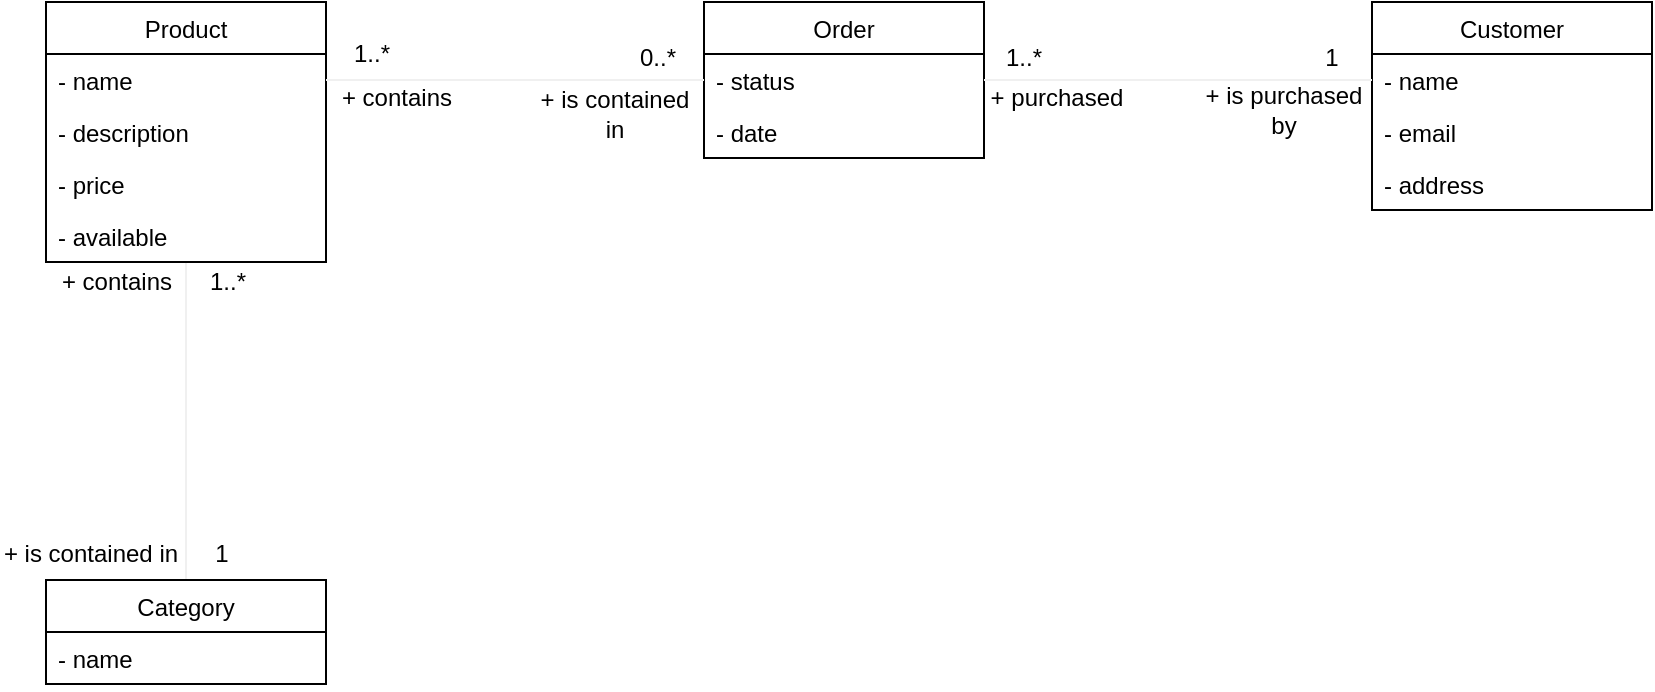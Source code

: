<mxfile version="13.6.2" type="device"><diagram id="KtVdmhIiMu2sDmbH0jQD" name="Page-1"><mxGraphModel dx="1038" dy="607" grid="0" gridSize="10" guides="1" tooltips="1" connect="1" arrows="1" fold="1" page="1" pageScale="1" pageWidth="2336" pageHeight="1654" math="0" shadow="0"><root><mxCell id="0"/><mxCell id="1" parent="0"/><mxCell id="VvgNpe2eEIsq6j9a3rSV-72" style="edgeStyle=none;rounded=0;orthogonalLoop=1;jettySize=auto;html=1;startArrow=none;startFill=0;endArrow=none;endFill=0;strokeColor=#f0f0f0;" parent="1" source="VvgNpe2eEIsq6j9a3rSV-8" target="VvgNpe2eEIsq6j9a3rSV-16" edge="1"><mxGeometry relative="1" as="geometry"/></mxCell><mxCell id="VvgNpe2eEIsq6j9a3rSV-8" value="Product" style="swimlane;fontStyle=0;childLayout=stackLayout;horizontal=1;startSize=26;fillColor=none;horizontalStack=0;resizeParent=1;resizeParentMax=0;resizeLast=0;collapsible=1;marginBottom=0;" parent="1" vertex="1"><mxGeometry x="106" y="165" width="140" height="130" as="geometry"><mxRectangle x="106" y="165" width="69" height="26" as="alternateBounds"/></mxGeometry></mxCell><mxCell id="VvgNpe2eEIsq6j9a3rSV-9" value="- name" style="text;strokeColor=none;fillColor=none;align=left;verticalAlign=top;spacingLeft=4;spacingRight=4;overflow=hidden;rotatable=0;points=[[0,0.5],[1,0.5]];portConstraint=eastwest;" parent="VvgNpe2eEIsq6j9a3rSV-8" vertex="1"><mxGeometry y="26" width="140" height="26" as="geometry"/></mxCell><mxCell id="VvgNpe2eEIsq6j9a3rSV-10" value="- description" style="text;strokeColor=none;fillColor=none;align=left;verticalAlign=top;spacingLeft=4;spacingRight=4;overflow=hidden;rotatable=0;points=[[0,0.5],[1,0.5]];portConstraint=eastwest;" parent="VvgNpe2eEIsq6j9a3rSV-8" vertex="1"><mxGeometry y="52" width="140" height="26" as="geometry"/></mxCell><mxCell id="VvgNpe2eEIsq6j9a3rSV-11" value="- price" style="text;strokeColor=none;fillColor=none;align=left;verticalAlign=top;spacingLeft=4;spacingRight=4;overflow=hidden;rotatable=0;points=[[0,0.5],[1,0.5]];portConstraint=eastwest;" parent="VvgNpe2eEIsq6j9a3rSV-8" vertex="1"><mxGeometry y="78" width="140" height="26" as="geometry"/></mxCell><mxCell id="2zAlVr2A2duDHsLGMkoL-2" value="- available" style="text;strokeColor=none;fillColor=none;align=left;verticalAlign=top;spacingLeft=4;spacingRight=4;overflow=hidden;rotatable=0;points=[[0,0.5],[1,0.5]];portConstraint=eastwest;" parent="VvgNpe2eEIsq6j9a3rSV-8" vertex="1"><mxGeometry y="104" width="140" height="26" as="geometry"/></mxCell><mxCell id="VvgNpe2eEIsq6j9a3rSV-20" value="Order" style="swimlane;fontStyle=0;childLayout=stackLayout;horizontal=1;startSize=26;fillColor=none;horizontalStack=0;resizeParent=1;resizeParentMax=0;resizeLast=0;collapsible=1;marginBottom=0;" parent="1" vertex="1"><mxGeometry x="435" y="165" width="140" height="78" as="geometry"/></mxCell><mxCell id="VvgNpe2eEIsq6j9a3rSV-21" value="- status" style="text;strokeColor=none;fillColor=none;align=left;verticalAlign=top;spacingLeft=4;spacingRight=4;overflow=hidden;rotatable=0;points=[[0,0.5],[1,0.5]];portConstraint=eastwest;" parent="VvgNpe2eEIsq6j9a3rSV-20" vertex="1"><mxGeometry y="26" width="140" height="26" as="geometry"/></mxCell><mxCell id="VvgNpe2eEIsq6j9a3rSV-77" value="- date" style="text;strokeColor=none;fillColor=none;align=left;verticalAlign=top;spacingLeft=4;spacingRight=4;overflow=hidden;rotatable=0;points=[[0,0.5],[1,0.5]];portConstraint=eastwest;" parent="VvgNpe2eEIsq6j9a3rSV-20" vertex="1"><mxGeometry y="52" width="140" height="26" as="geometry"/></mxCell><mxCell id="VvgNpe2eEIsq6j9a3rSV-28" value="Customer" style="swimlane;fontStyle=0;childLayout=stackLayout;horizontal=1;startSize=26;fillColor=none;horizontalStack=0;resizeParent=1;resizeParentMax=0;resizeLast=0;collapsible=1;marginBottom=0;" parent="1" vertex="1"><mxGeometry x="769" y="165" width="140" height="104" as="geometry"/></mxCell><mxCell id="VvgNpe2eEIsq6j9a3rSV-29" value="- name" style="text;strokeColor=none;fillColor=none;align=left;verticalAlign=top;spacingLeft=4;spacingRight=4;overflow=hidden;rotatable=0;points=[[0,0.5],[1,0.5]];portConstraint=eastwest;" parent="VvgNpe2eEIsq6j9a3rSV-28" vertex="1"><mxGeometry y="26" width="140" height="26" as="geometry"/></mxCell><mxCell id="VvgNpe2eEIsq6j9a3rSV-30" value="- email" style="text;strokeColor=none;fillColor=none;align=left;verticalAlign=top;spacingLeft=4;spacingRight=4;overflow=hidden;rotatable=0;points=[[0,0.5],[1,0.5]];portConstraint=eastwest;" parent="VvgNpe2eEIsq6j9a3rSV-28" vertex="1"><mxGeometry y="52" width="140" height="26" as="geometry"/></mxCell><mxCell id="VvgNpe2eEIsq6j9a3rSV-31" value="- address" style="text;strokeColor=none;fillColor=none;align=left;verticalAlign=top;spacingLeft=4;spacingRight=4;overflow=hidden;rotatable=0;points=[[0,0.5],[1,0.5]];portConstraint=eastwest;" parent="VvgNpe2eEIsq6j9a3rSV-28" vertex="1"><mxGeometry y="78" width="140" height="26" as="geometry"/></mxCell><mxCell id="VvgNpe2eEIsq6j9a3rSV-46" value="1..*" style="text;html=1;strokeColor=none;fillColor=none;align=center;verticalAlign=middle;whiteSpace=wrap;rounded=0;" parent="1" vertex="1"><mxGeometry x="177" y="295" width="40" height="20" as="geometry"/></mxCell><mxCell id="VvgNpe2eEIsq6j9a3rSV-47" value="1" style="text;html=1;strokeColor=none;fillColor=none;align=center;verticalAlign=middle;whiteSpace=wrap;rounded=0;" parent="1" vertex="1"><mxGeometry x="174" y="431" width="40" height="20" as="geometry"/></mxCell><mxCell id="VvgNpe2eEIsq6j9a3rSV-57" style="edgeStyle=none;rounded=0;orthogonalLoop=1;jettySize=auto;html=1;exitX=1;exitY=0.5;exitDx=0;exitDy=0;endArrow=none;endFill=0;strokeColor=#f0f0f0;" parent="1" source="VvgNpe2eEIsq6j9a3rSV-9" target="VvgNpe2eEIsq6j9a3rSV-21" edge="1"><mxGeometry relative="1" as="geometry"/></mxCell><mxCell id="VvgNpe2eEIsq6j9a3rSV-59" style="edgeStyle=none;rounded=0;orthogonalLoop=1;jettySize=auto;html=1;exitX=1;exitY=0.5;exitDx=0;exitDy=0;entryX=0;entryY=0.5;entryDx=0;entryDy=0;endArrow=none;endFill=0;strokeColor=#f0f0f0;" parent="1" source="VvgNpe2eEIsq6j9a3rSV-21" target="VvgNpe2eEIsq6j9a3rSV-29" edge="1"><mxGeometry relative="1" as="geometry"/></mxCell><mxCell id="VvgNpe2eEIsq6j9a3rSV-61" value="1..*" style="text;html=1;strokeColor=none;fillColor=none;align=center;verticalAlign=middle;whiteSpace=wrap;rounded=0;" parent="1" vertex="1"><mxGeometry x="249" y="181" width="40" height="20" as="geometry"/></mxCell><mxCell id="VvgNpe2eEIsq6j9a3rSV-62" value="0..*" style="text;html=1;strokeColor=none;fillColor=none;align=center;verticalAlign=middle;whiteSpace=wrap;rounded=0;" parent="1" vertex="1"><mxGeometry x="392" y="183" width="40" height="20" as="geometry"/></mxCell><mxCell id="VvgNpe2eEIsq6j9a3rSV-63" value="1..*" style="text;html=1;strokeColor=none;fillColor=none;align=center;verticalAlign=middle;whiteSpace=wrap;rounded=0;" parent="1" vertex="1"><mxGeometry x="575" y="183" width="40" height="20" as="geometry"/></mxCell><mxCell id="VvgNpe2eEIsq6j9a3rSV-64" value="1" style="text;html=1;strokeColor=none;fillColor=none;align=center;verticalAlign=middle;whiteSpace=wrap;rounded=0;" parent="1" vertex="1"><mxGeometry x="729" y="183" width="40" height="20" as="geometry"/></mxCell><mxCell id="VvgNpe2eEIsq6j9a3rSV-69" value="+ is contained in" style="text;html=1;strokeColor=none;fillColor=none;align=center;verticalAlign=middle;whiteSpace=wrap;rounded=0;" parent="1" vertex="1"><mxGeometry x="83" y="431" width="91" height="20" as="geometry"/></mxCell><mxCell id="VvgNpe2eEIsq6j9a3rSV-70" value="+ contains" style="text;html=1;strokeColor=none;fillColor=none;align=center;verticalAlign=middle;whiteSpace=wrap;rounded=0;" parent="1" vertex="1"><mxGeometry x="246" y="203" width="71" height="20" as="geometry"/></mxCell><mxCell id="VvgNpe2eEIsq6j9a3rSV-74" value="+ purchased" style="text;html=1;strokeColor=none;fillColor=none;align=center;verticalAlign=middle;whiteSpace=wrap;rounded=0;" parent="1" vertex="1"><mxGeometry x="575" y="203" width="73" height="20" as="geometry"/></mxCell><mxCell id="VvgNpe2eEIsq6j9a3rSV-16" value="Category" style="swimlane;fontStyle=0;childLayout=stackLayout;horizontal=1;startSize=26;fillColor=none;horizontalStack=0;resizeParent=1;resizeParentMax=0;resizeLast=0;collapsible=1;marginBottom=0;" parent="1" vertex="1"><mxGeometry x="106" y="454" width="140" height="52" as="geometry"/></mxCell><mxCell id="VvgNpe2eEIsq6j9a3rSV-17" value="- name" style="text;strokeColor=none;fillColor=none;align=left;verticalAlign=top;spacingLeft=4;spacingRight=4;overflow=hidden;rotatable=0;points=[[0,0.5],[1,0.5]];portConstraint=eastwest;" parent="VvgNpe2eEIsq6j9a3rSV-16" vertex="1"><mxGeometry y="26" width="140" height="26" as="geometry"/></mxCell><mxCell id="3mhmvfwsi9bn3SvGpDvS-1" value="+ contains" style="text;html=1;strokeColor=none;fillColor=none;align=center;verticalAlign=middle;whiteSpace=wrap;rounded=0;" vertex="1" parent="1"><mxGeometry x="106" y="295" width="71" height="20" as="geometry"/></mxCell><mxCell id="3mhmvfwsi9bn3SvGpDvS-3" value="+ is purchased by" style="text;html=1;strokeColor=none;fillColor=none;align=center;verticalAlign=middle;whiteSpace=wrap;rounded=0;" vertex="1" parent="1"><mxGeometry x="681" y="204" width="88" height="30" as="geometry"/></mxCell><mxCell id="3mhmvfwsi9bn3SvGpDvS-4" value="+ is contained in" style="text;html=1;strokeColor=none;fillColor=none;align=center;verticalAlign=middle;whiteSpace=wrap;rounded=0;" vertex="1" parent="1"><mxGeometry x="346" y="207" width="89" height="27" as="geometry"/></mxCell></root></mxGraphModel></diagram></mxfile>